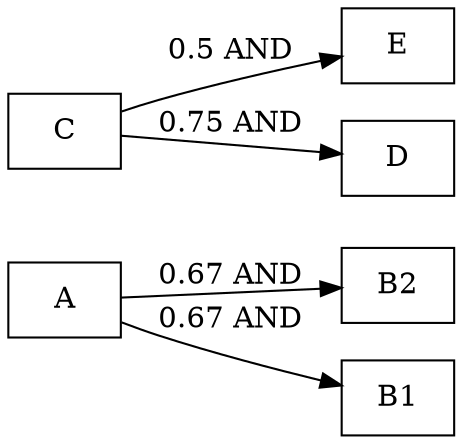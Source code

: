 // HM_LC
graph {
	graph [rankdir=LR]
	node [shape=box]
	edge [arrowType=normal]
	A -- B2 [label="0.67 AND" dir=forward]
	A -- B1 [label="0.67 AND" dir=forward]
	C -- E [label="0.5 AND" dir=forward]
	C -- D [label="0.75 AND" dir=forward]
}
